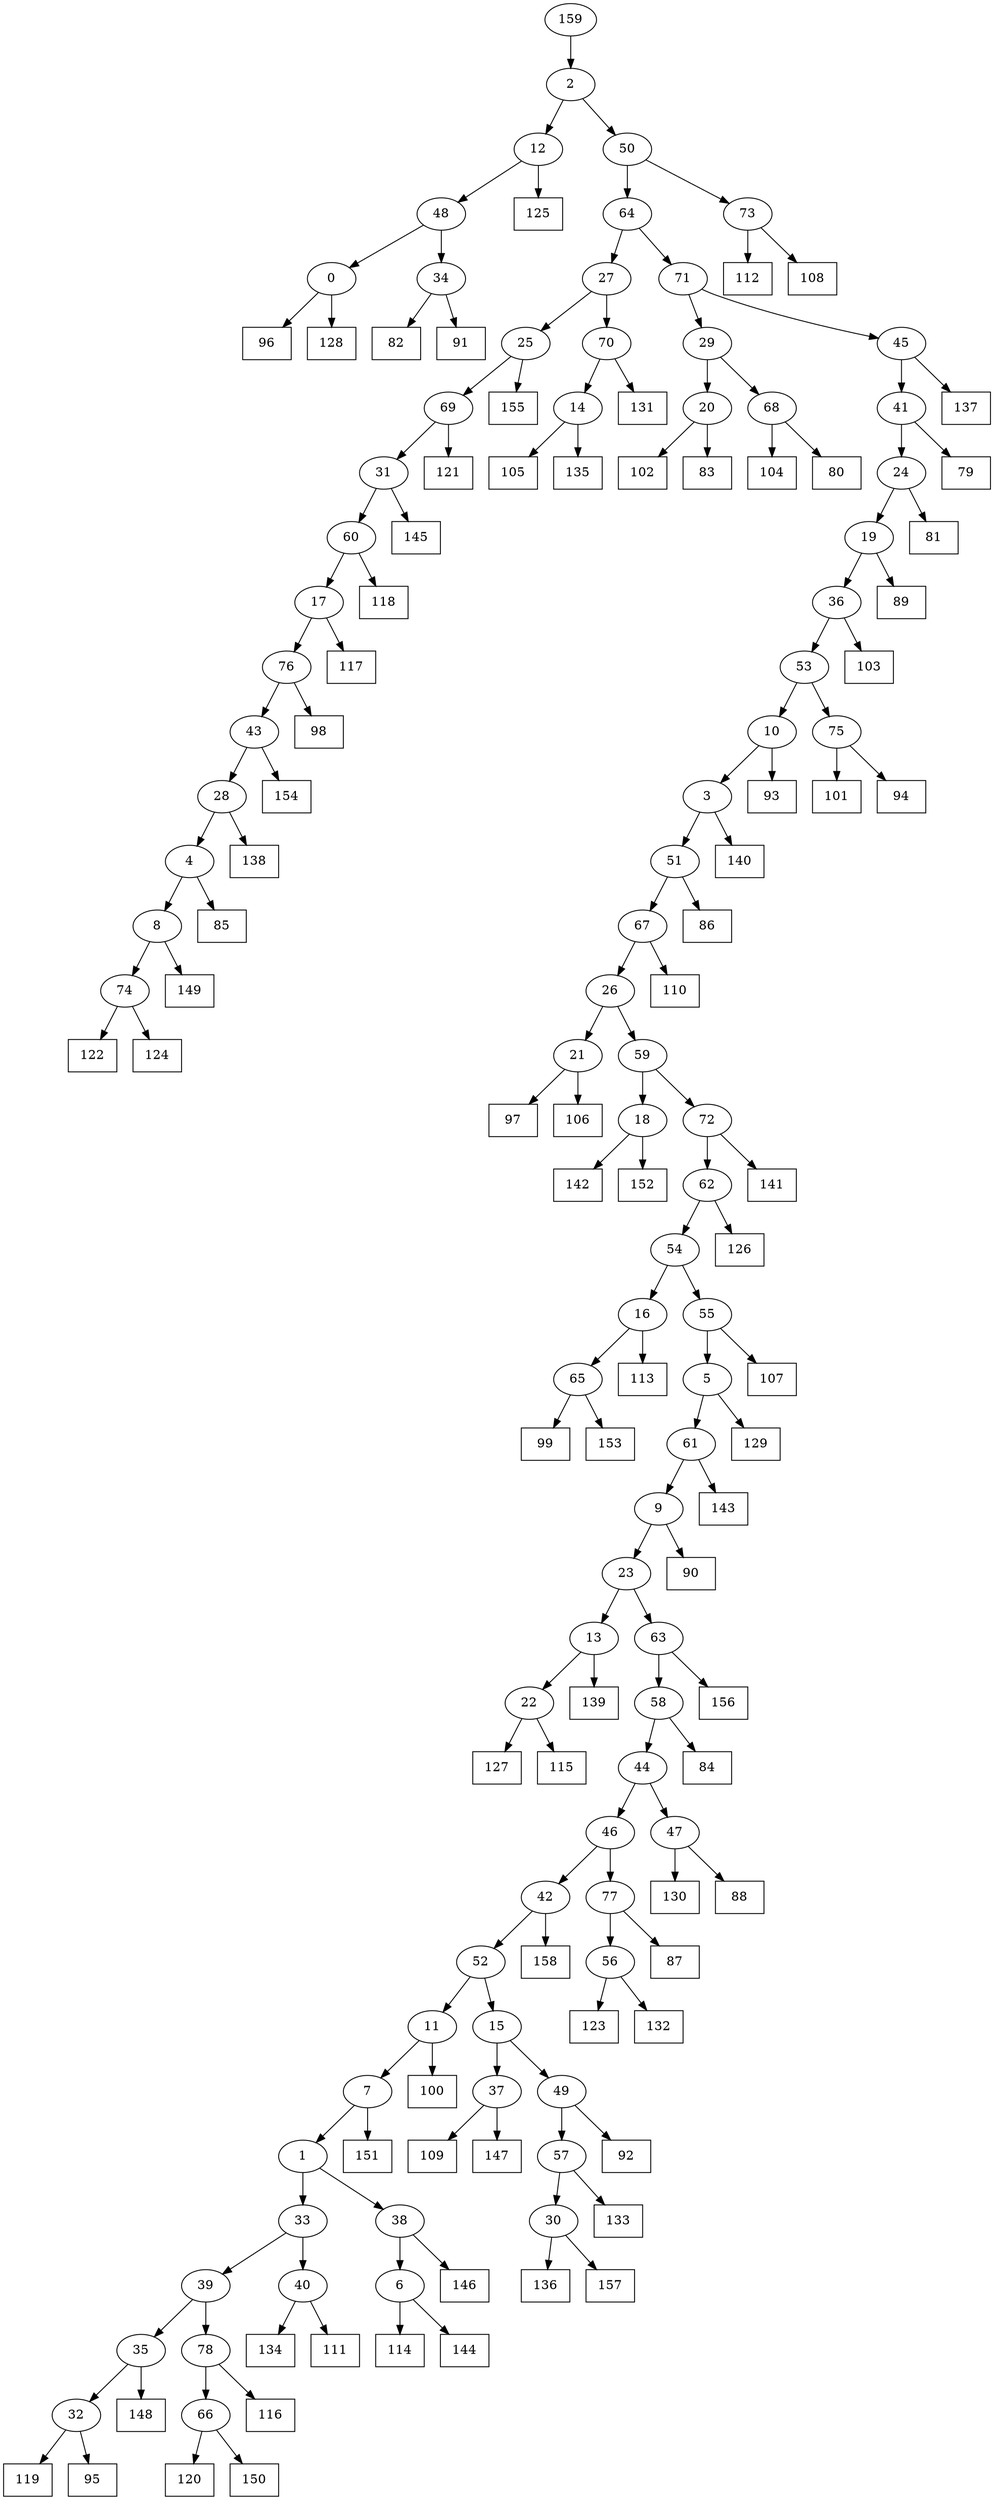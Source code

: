 digraph G {
0[label="0"];
1[label="1"];
2[label="2"];
3[label="3"];
4[label="4"];
5[label="5"];
6[label="6"];
7[label="7"];
8[label="8"];
9[label="9"];
10[label="10"];
11[label="11"];
12[label="12"];
13[label="13"];
14[label="14"];
15[label="15"];
16[label="16"];
17[label="17"];
18[label="18"];
19[label="19"];
20[label="20"];
21[label="21"];
22[label="22"];
23[label="23"];
24[label="24"];
25[label="25"];
26[label="26"];
27[label="27"];
28[label="28"];
29[label="29"];
30[label="30"];
31[label="31"];
32[label="32"];
33[label="33"];
34[label="34"];
35[label="35"];
36[label="36"];
37[label="37"];
38[label="38"];
39[label="39"];
40[label="40"];
41[label="41"];
42[label="42"];
43[label="43"];
44[label="44"];
45[label="45"];
46[label="46"];
47[label="47"];
48[label="48"];
49[label="49"];
50[label="50"];
51[label="51"];
52[label="52"];
53[label="53"];
54[label="54"];
55[label="55"];
56[label="56"];
57[label="57"];
58[label="58"];
59[label="59"];
60[label="60"];
61[label="61"];
62[label="62"];
63[label="63"];
64[label="64"];
65[label="65"];
66[label="66"];
67[label="67"];
68[label="68"];
69[label="69"];
70[label="70"];
71[label="71"];
72[label="72"];
73[label="73"];
74[label="74"];
75[label="75"];
76[label="76"];
77[label="77"];
78[label="78"];
79[shape=box,label="114"];
80[shape=box,label="105"];
81[shape=box,label="104"];
82[shape=box,label="119"];
83[shape=box,label="145"];
84[shape=box,label="81"];
85[shape=box,label="95"];
86[shape=box,label="92"];
87[shape=box,label="109"];
88[shape=box,label="139"];
89[shape=box,label="90"];
90[shape=box,label="87"];
91[shape=box,label="97"];
92[shape=box,label="86"];
93[shape=box,label="103"];
94[shape=box,label="133"];
95[shape=box,label="146"];
96[shape=box,label="84"];
97[shape=box,label="79"];
98[shape=box,label="142"];
99[shape=box,label="127"];
100[shape=box,label="144"];
101[shape=box,label="96"];
102[shape=box,label="147"];
103[shape=box,label="122"];
104[shape=box,label="126"];
105[shape=box,label="134"];
106[shape=box,label="141"];
107[shape=box,label="149"];
108[shape=box,label="152"];
109[shape=box,label="121"];
110[shape=box,label="136"];
111[shape=box,label="80"];
112[shape=box,label="82"];
113[shape=box,label="116"];
114[shape=box,label="124"];
115[shape=box,label="138"];
116[shape=box,label="129"];
117[shape=box,label="148"];
118[shape=box,label="135"];
119[shape=box,label="102"];
120[shape=box,label="113"];
121[shape=box,label="112"];
122[shape=box,label="158"];
123[shape=box,label="130"];
124[shape=box,label="93"];
125[shape=box,label="89"];
126[shape=box,label="137"];
127[shape=box,label="106"];
128[shape=box,label="98"];
129[shape=box,label="140"];
130[shape=box,label="118"];
131[shape=box,label="100"];
132[shape=box,label="157"];
133[shape=box,label="120"];
134[shape=box,label="85"];
135[shape=box,label="151"];
136[shape=box,label="125"];
137[shape=box,label="115"];
138[shape=box,label="154"];
139[shape=box,label="110"];
140[shape=box,label="123"];
141[shape=box,label="128"];
142[shape=box,label="83"];
143[shape=box,label="156"];
144[shape=box,label="111"];
145[shape=box,label="150"];
146[shape=box,label="117"];
147[shape=box,label="108"];
148[shape=box,label="101"];
149[shape=box,label="132"];
150[shape=box,label="99"];
151[shape=box,label="91"];
152[shape=box,label="155"];
153[shape=box,label="143"];
154[shape=box,label="107"];
155[shape=box,label="131"];
156[shape=box,label="88"];
157[shape=box,label="94"];
158[shape=box,label="153"];
159[label="159"];
12->136 ;
74->114 ;
20->142 ;
39->35 ;
78->113 ;
41->97 ;
30->132 ;
11->131 ;
43->138 ;
21->91 ;
77->90 ;
27->25 ;
37->87 ;
57->94 ;
35->117 ;
13->22 ;
4->134 ;
56->140 ;
64->27 ;
0->101 ;
66->133 ;
24->84 ;
66->145 ;
50->64 ;
45->126 ;
22->137 ;
78->66 ;
49->57 ;
38->95 ;
54->55 ;
55->154 ;
13->88 ;
58->44 ;
19->125 ;
57->30 ;
30->110 ;
62->54 ;
25->152 ;
60->17 ;
6->100 ;
17->146 ;
40->105 ;
65->150 ;
62->104 ;
39->78 ;
16->120 ;
42->122 ;
70->155 ;
58->96 ;
77->56 ;
56->149 ;
51->67 ;
61->9 ;
9->89 ;
14->80 ;
63->58 ;
3->51 ;
53->75 ;
18->108 ;
70->14 ;
69->109 ;
28->4 ;
4->8 ;
7->135 ;
34->112 ;
2->50 ;
75->148 ;
67->139 ;
5->61 ;
61->153 ;
47->123 ;
10->3 ;
3->129 ;
64->71 ;
34->151 ;
48->34 ;
32->85 ;
75->157 ;
9->23 ;
23->13 ;
48->0 ;
37->102 ;
15->49 ;
49->86 ;
72->62 ;
19->36 ;
8->107 ;
73->121 ;
44->46 ;
46->77 ;
71->45 ;
45->41 ;
71->29 ;
59->18 ;
18->98 ;
12->48 ;
20->119 ;
44->47 ;
47->156 ;
10->124 ;
55->5 ;
5->116 ;
23->63 ;
1->38 ;
68->111 ;
51->92 ;
59->72 ;
72->106 ;
33->39 ;
73->147 ;
8->74 ;
74->103 ;
14->118 ;
33->40 ;
15->37 ;
36->93 ;
11->7 ;
31->83 ;
76->43 ;
43->28 ;
63->143 ;
16->65 ;
65->158 ;
67->26 ;
26->59 ;
27->70 ;
28->115 ;
46->42 ;
40->144 ;
41->24 ;
24->19 ;
54->16 ;
35->32 ;
32->82 ;
25->69 ;
38->6 ;
6->79 ;
29->20 ;
36->53 ;
53->10 ;
60->130 ;
26->21 ;
21->127 ;
22->99 ;
29->68 ;
68->81 ;
0->141 ;
159->2 ;
2->12 ;
52->11 ;
17->76 ;
69->31 ;
31->60 ;
76->128 ;
42->52 ;
52->15 ;
50->73 ;
7->1 ;
1->33 ;
}
